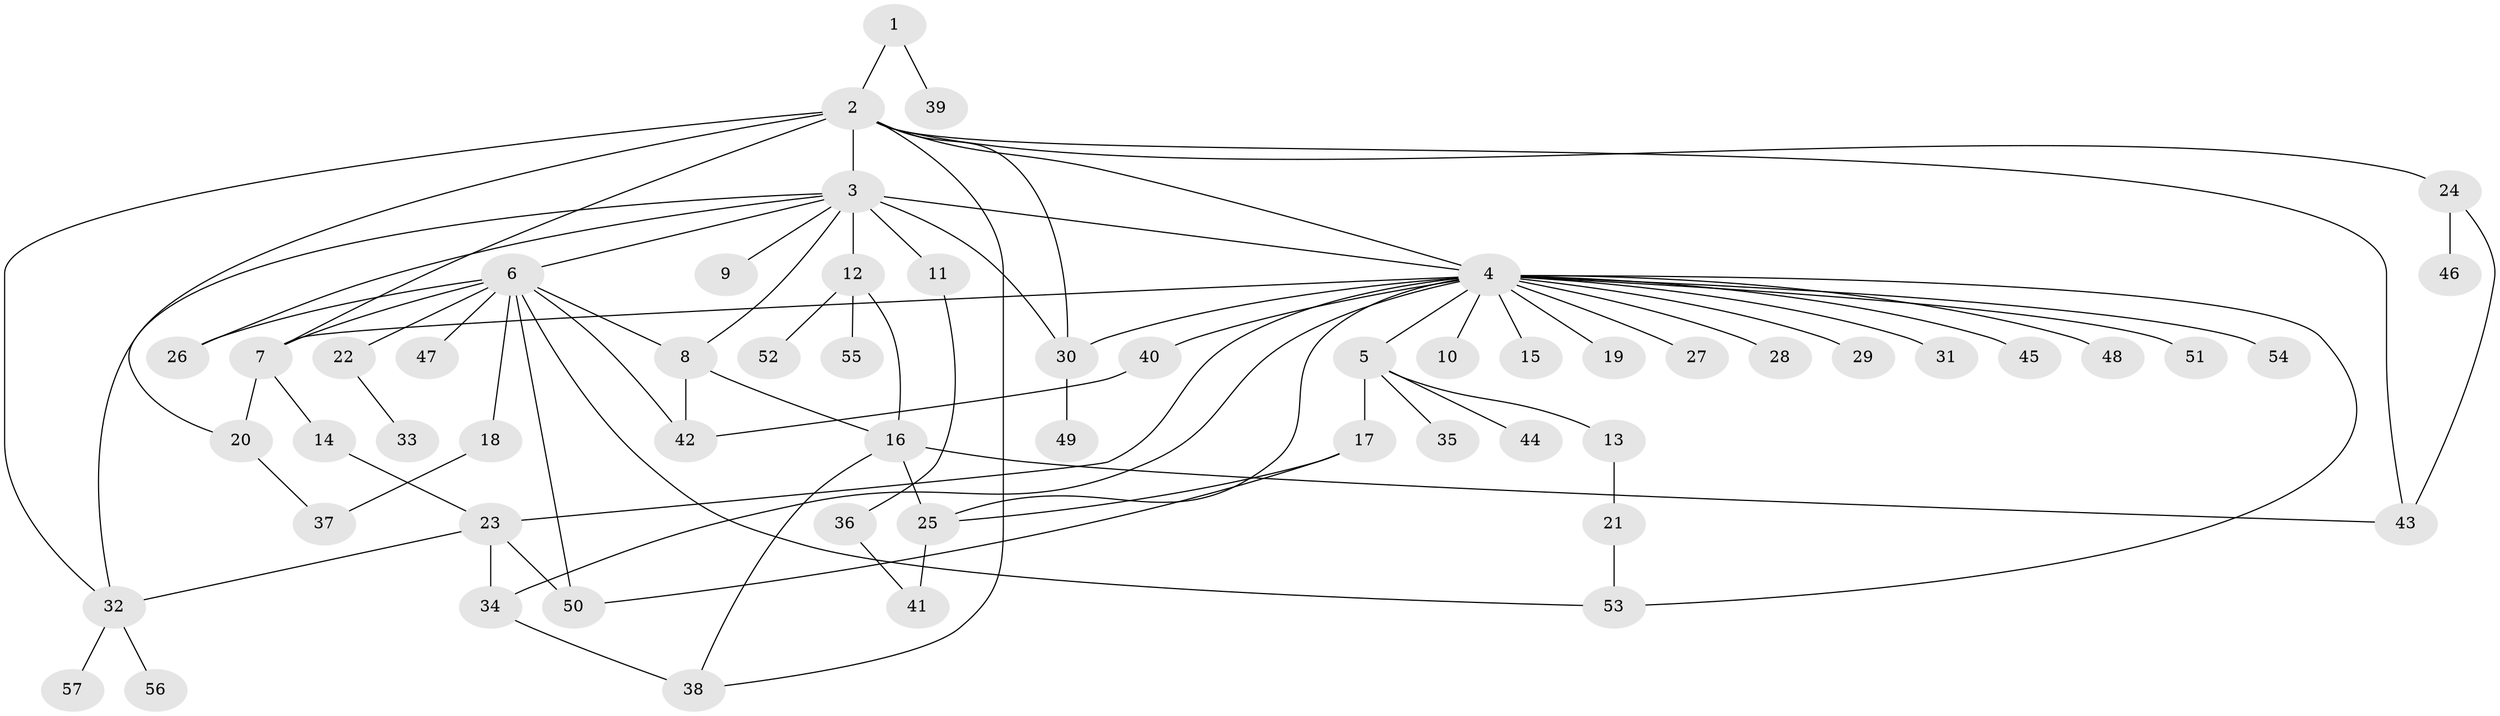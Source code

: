 // original degree distribution, {3: 0.168141592920354, 9: 0.017699115044247787, 28: 0.008849557522123894, 26: 0.008849557522123894, 6: 0.017699115044247787, 11: 0.008849557522123894, 4: 0.061946902654867256, 1: 0.504424778761062, 2: 0.17699115044247787, 5: 0.017699115044247787, 7: 0.008849557522123894}
// Generated by graph-tools (version 1.1) at 2025/35/03/09/25 02:35:33]
// undirected, 57 vertices, 83 edges
graph export_dot {
graph [start="1"]
  node [color=gray90,style=filled];
  1;
  2;
  3;
  4;
  5;
  6;
  7;
  8;
  9;
  10;
  11;
  12;
  13;
  14;
  15;
  16;
  17;
  18;
  19;
  20;
  21;
  22;
  23;
  24;
  25;
  26;
  27;
  28;
  29;
  30;
  31;
  32;
  33;
  34;
  35;
  36;
  37;
  38;
  39;
  40;
  41;
  42;
  43;
  44;
  45;
  46;
  47;
  48;
  49;
  50;
  51;
  52;
  53;
  54;
  55;
  56;
  57;
  1 -- 2 [weight=1.0];
  1 -- 39 [weight=1.0];
  2 -- 3 [weight=14.0];
  2 -- 4 [weight=2.0];
  2 -- 7 [weight=1.0];
  2 -- 20 [weight=1.0];
  2 -- 24 [weight=1.0];
  2 -- 30 [weight=1.0];
  2 -- 32 [weight=1.0];
  2 -- 38 [weight=1.0];
  2 -- 43 [weight=1.0];
  3 -- 4 [weight=1.0];
  3 -- 6 [weight=1.0];
  3 -- 8 [weight=1.0];
  3 -- 9 [weight=1.0];
  3 -- 11 [weight=1.0];
  3 -- 12 [weight=1.0];
  3 -- 26 [weight=1.0];
  3 -- 30 [weight=1.0];
  3 -- 32 [weight=2.0];
  4 -- 5 [weight=1.0];
  4 -- 7 [weight=1.0];
  4 -- 10 [weight=1.0];
  4 -- 15 [weight=1.0];
  4 -- 19 [weight=1.0];
  4 -- 23 [weight=1.0];
  4 -- 25 [weight=1.0];
  4 -- 27 [weight=1.0];
  4 -- 28 [weight=1.0];
  4 -- 29 [weight=1.0];
  4 -- 30 [weight=1.0];
  4 -- 31 [weight=1.0];
  4 -- 34 [weight=1.0];
  4 -- 40 [weight=1.0];
  4 -- 45 [weight=1.0];
  4 -- 48 [weight=1.0];
  4 -- 51 [weight=1.0];
  4 -- 53 [weight=1.0];
  4 -- 54 [weight=1.0];
  5 -- 13 [weight=1.0];
  5 -- 17 [weight=1.0];
  5 -- 35 [weight=1.0];
  5 -- 44 [weight=1.0];
  6 -- 7 [weight=1.0];
  6 -- 8 [weight=1.0];
  6 -- 18 [weight=1.0];
  6 -- 22 [weight=1.0];
  6 -- 26 [weight=1.0];
  6 -- 42 [weight=1.0];
  6 -- 47 [weight=1.0];
  6 -- 50 [weight=1.0];
  6 -- 53 [weight=1.0];
  7 -- 14 [weight=1.0];
  7 -- 20 [weight=4.0];
  8 -- 16 [weight=1.0];
  8 -- 42 [weight=1.0];
  11 -- 36 [weight=1.0];
  12 -- 16 [weight=1.0];
  12 -- 52 [weight=1.0];
  12 -- 55 [weight=1.0];
  13 -- 21 [weight=1.0];
  14 -- 23 [weight=1.0];
  16 -- 25 [weight=4.0];
  16 -- 38 [weight=1.0];
  16 -- 43 [weight=1.0];
  17 -- 25 [weight=1.0];
  17 -- 50 [weight=1.0];
  18 -- 37 [weight=1.0];
  20 -- 37 [weight=1.0];
  21 -- 53 [weight=1.0];
  22 -- 33 [weight=1.0];
  23 -- 32 [weight=1.0];
  23 -- 34 [weight=2.0];
  23 -- 50 [weight=1.0];
  24 -- 43 [weight=1.0];
  24 -- 46 [weight=1.0];
  25 -- 41 [weight=1.0];
  30 -- 49 [weight=1.0];
  32 -- 56 [weight=1.0];
  32 -- 57 [weight=1.0];
  34 -- 38 [weight=1.0];
  36 -- 41 [weight=1.0];
  40 -- 42 [weight=1.0];
}
